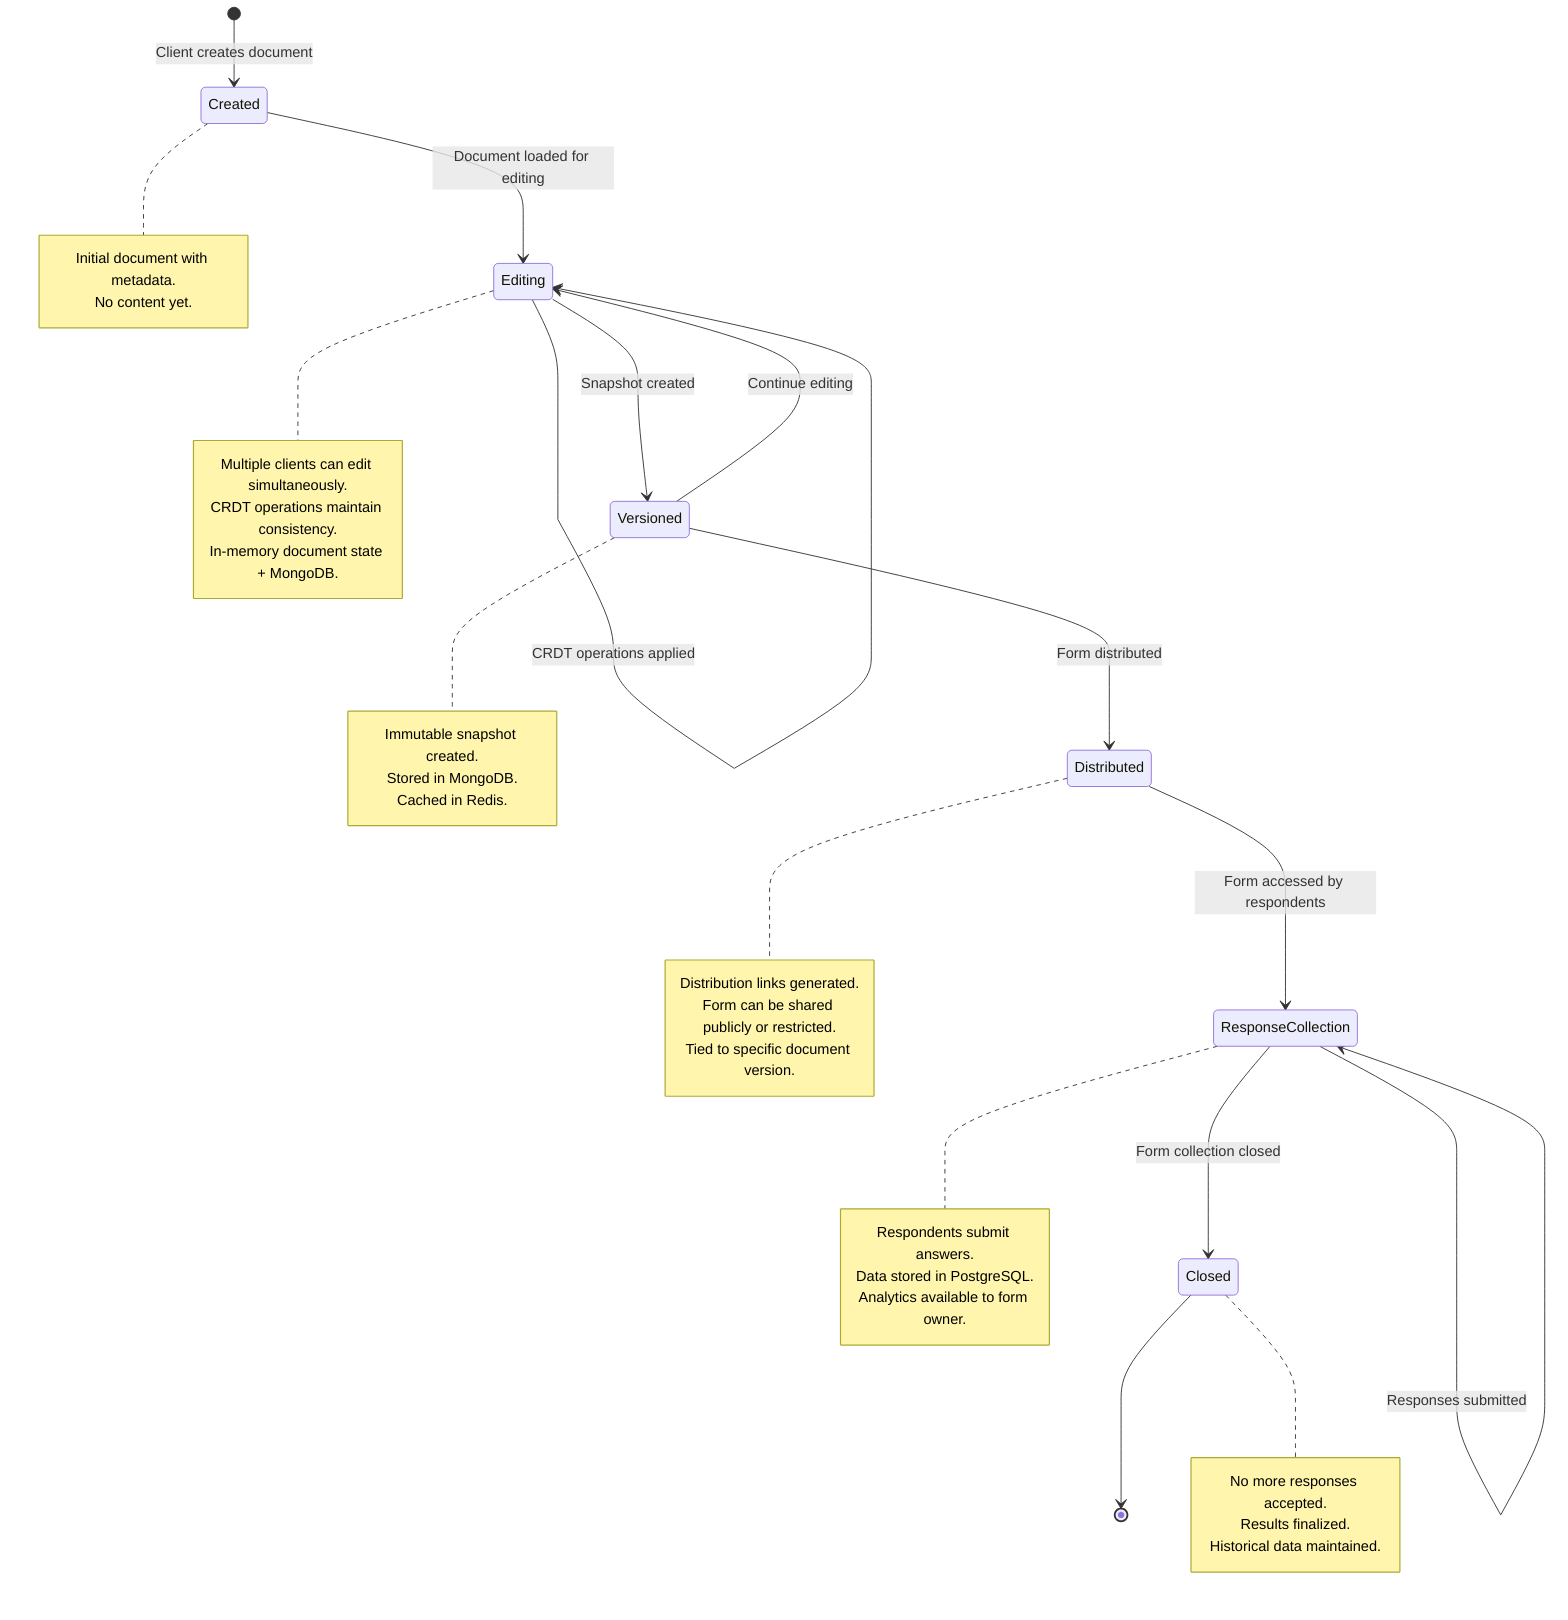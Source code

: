 stateDiagram-v2
    [*] --> Created: Client creates document
    Created --> Editing: Document loaded for editing
    Editing --> Editing: CRDT operations applied
    Editing --> Versioned: Snapshot created
    Versioned --> Editing: Continue editing
    Versioned --> Distributed: Form distributed
    Distributed --> ResponseCollection: Form accessed by respondents
    ResponseCollection --> ResponseCollection: Responses submitted
    ResponseCollection --> Closed: Form collection closed
    Closed --> [*]

    note right of Created
        Initial document with metadata.
        No content yet.
    end note

    note right of Editing
        Multiple clients can edit simultaneously.
        CRDT operations maintain consistency.
        In-memory document state + MongoDB.
    end note

    note right of Versioned
        Immutable snapshot created.
        Stored in MongoDB.
        Cached in Redis.
    end note

    note right of Distributed
        Distribution links generated.
        Form can be shared publicly or restricted.
        Tied to specific document version.
    end note

    note right of ResponseCollection
        Respondents submit answers.
        Data stored in PostgreSQL.
        Analytics available to form owner.
    end note

    note right of Closed
        No more responses accepted.
        Results finalized.
        Historical data maintained.
    end note
